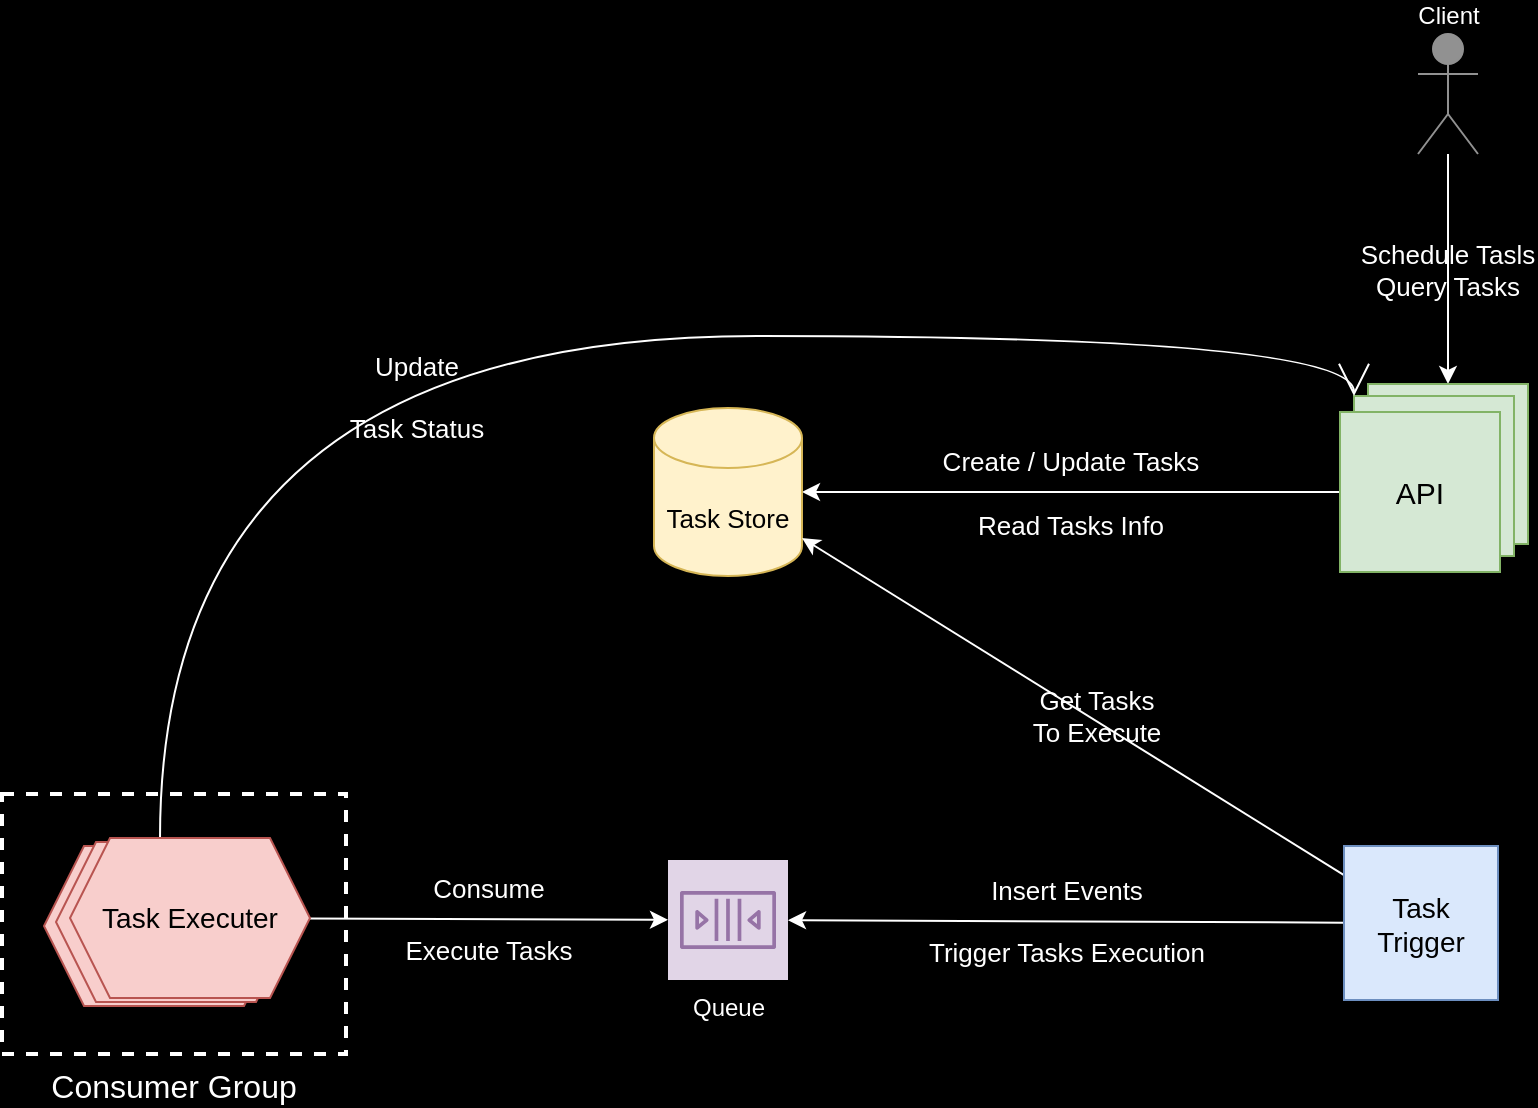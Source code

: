 <mxfile version="20.2.3" type="device"><diagram id="FV7ip3aHcBLEUQ-hQCkb" name="Page-1"><mxGraphModel dx="1673" dy="1255" grid="0" gridSize="10" guides="1" tooltips="1" connect="1" arrows="1" fold="1" page="0" pageScale="1" pageWidth="1100" pageHeight="850" background="#000000" math="0" shadow="0"><root><mxCell id="0"/><mxCell id="1" parent="0"/><mxCell id="lSS9a8Qips-djjb1FON7-6" value="Create / Update Tasks&#10;&#10;Read Tasks Info" style="rounded=0;orthogonalLoop=1;jettySize=auto;entryX=1;entryY=0.5;entryDx=0;entryDy=0;entryPerimeter=0;strokeColor=#FFFFFF;labelBackgroundColor=none;fontColor=#FFFFFF;fontSize=13;" parent="1" source="lSS9a8Qips-djjb1FON7-1" target="lSS9a8Qips-djjb1FON7-2" edge="1"><mxGeometry relative="1" as="geometry"/></mxCell><mxCell id="lSS9a8Qips-djjb1FON7-2" value="Task Store" style="shape=cylinder3;whiteSpace=wrap;html=1;boundedLbl=1;backgroundOutline=1;size=15;fillColor=#fff2cc;strokeColor=#d6b656;fontSize=13;fontStyle=0" parent="1" vertex="1"><mxGeometry x="317" y="118" width="74" height="84" as="geometry"/></mxCell><mxCell id="lSS9a8Qips-djjb1FON7-10" value="Consume &lt;br style=&quot;font-size: 13px;&quot;&gt;&lt;br style=&quot;font-size: 13px;&quot;&gt;Execute Tasks" style="edgeStyle=none;rounded=0;orthogonalLoop=1;jettySize=auto;html=1;strokeColor=#FFFFFF;fontColor=#FFFFFF;labelBackgroundColor=none;fontSize=13;" parent="1" source="lSS9a8Qips-djjb1FON7-3" target="lSS9a8Qips-djjb1FON7-4" edge="1"><mxGeometry relative="1" as="geometry"/></mxCell><mxCell id="lSS9a8Qips-djjb1FON7-4" value="Queue" style="outlineConnect=0;strokeColor=#9673a6;fillColor=#e1d5e7;dashed=0;verticalLabelPosition=bottom;verticalAlign=top;align=center;html=1;fontSize=12;fontStyle=0;aspect=fixed;shape=mxgraph.aws4.resourceIcon;resIcon=mxgraph.aws4.queue;fontColor=#FFFFFF;" parent="1" vertex="1"><mxGeometry x="324" y="344" width="60" height="60" as="geometry"/></mxCell><mxCell id="lSS9a8Qips-djjb1FON7-7" style="rounded=0;orthogonalLoop=1;jettySize=auto;html=1;strokeColor=#FFFFFF;" parent="1" source="lSS9a8Qips-djjb1FON7-5" target="lSS9a8Qips-djjb1FON7-2" edge="1"><mxGeometry relative="1" as="geometry"/></mxCell><mxCell id="lSS9a8Qips-djjb1FON7-12" value="Get Tasks&lt;br style=&quot;font-size: 13px;&quot;&gt;To Execute" style="edgeLabel;html=1;align=center;verticalAlign=middle;resizable=0;points=[];labelBackgroundColor=none;fontColor=#FFFFFF;fontStyle=0;fontSize=13;" parent="lSS9a8Qips-djjb1FON7-7" vertex="1" connectable="0"><mxGeometry x="-0.077" y="-2" relative="1" as="geometry"><mxPoint as="offset"/></mxGeometry></mxCell><mxCell id="lSS9a8Qips-djjb1FON7-9" value="Insert Events&lt;br style=&quot;font-size: 13px;&quot;&gt;&lt;br style=&quot;font-size: 13px;&quot;&gt;Trigger Tasks Execution" style="edgeStyle=none;rounded=0;orthogonalLoop=1;jettySize=auto;html=1;strokeColor=#FFFFFF;labelBackgroundColor=none;fontColor=#FFFFFF;fontSize=13;" parent="1" source="lSS9a8Qips-djjb1FON7-5" target="lSS9a8Qips-djjb1FON7-4" edge="1"><mxGeometry relative="1" as="geometry"/></mxCell><mxCell id="lSS9a8Qips-djjb1FON7-5" value="Task&lt;br style=&quot;font-size: 14px;&quot;&gt;Trigger" style="whiteSpace=wrap;html=1;aspect=fixed;fillColor=#dae8fc;strokeColor=#6c8ebf;fontSize=14;" parent="1" vertex="1"><mxGeometry x="662" y="337" width="77" height="77" as="geometry"/></mxCell><mxCell id="lSS9a8Qips-djjb1FON7-15" value="Schedule Tasls&#10;Query Tasks" style="rounded=0;orthogonalLoop=1;jettySize=auto;entryX=0.5;entryY=0;entryDx=0;entryDy=0;labelBackgroundColor=none;fontColor=#FFFFFF;strokeColor=#FFFFFF;fontSize=13;" parent="1" source="lSS9a8Qips-djjb1FON7-14" target="GSS-4uuc-a8ELbD5tRZz-2" edge="1"><mxGeometry relative="1" as="geometry"/></mxCell><mxCell id="lSS9a8Qips-djjb1FON7-14" value="Client" style="shape=umlActor;verticalLabelPosition=top;verticalAlign=bottom;html=1;outlineConnect=0;strokeColor=#919191;fontColor=#FFFFFF;labelPosition=center;align=center;fillColor=#919191;" parent="1" vertex="1"><mxGeometry x="699" y="-69" width="30" height="60" as="geometry"/></mxCell><mxCell id="GSS-4uuc-a8ELbD5tRZz-6" value="" style="group;fontSize=15;fontStyle=0" parent="1" vertex="1" connectable="0"><mxGeometry x="660" y="106" width="94" height="94" as="geometry"/></mxCell><mxCell id="GSS-4uuc-a8ELbD5tRZz-2" value="" style="whiteSpace=wrap;html=1;aspect=fixed;fillColor=#d5e8d4;strokeColor=#82b366;" parent="GSS-4uuc-a8ELbD5tRZz-6" vertex="1"><mxGeometry x="14" width="80" height="80" as="geometry"/></mxCell><mxCell id="GSS-4uuc-a8ELbD5tRZz-1" value="" style="whiteSpace=wrap;html=1;aspect=fixed;fillColor=#d5e8d4;strokeColor=#82b366;" parent="GSS-4uuc-a8ELbD5tRZz-6" vertex="1"><mxGeometry x="7" y="6" width="80" height="80" as="geometry"/></mxCell><mxCell id="lSS9a8Qips-djjb1FON7-1" value="API" style="whiteSpace=wrap;html=1;aspect=fixed;fillColor=#d5e8d4;strokeColor=#82b366;fontSize=15;fontStyle=0" parent="GSS-4uuc-a8ELbD5tRZz-6" vertex="1"><mxGeometry y="14" width="80" height="80" as="geometry"/></mxCell><mxCell id="IKZWGo1e-1K2XZpc5Zik-8" style="edgeStyle=orthogonalEdgeStyle;curved=1;rounded=0;orthogonalLoop=1;jettySize=auto;html=1;entryX=0;entryY=0;entryDx=0;entryDy=0;fontSize=12;endArrow=open;startSize=14;endSize=14;exitX=0.375;exitY=0;exitDx=0;exitDy=0;strokeColor=#FFFFFF;" edge="1" parent="1" source="lSS9a8Qips-djjb1FON7-3" target="GSS-4uuc-a8ELbD5tRZz-1"><mxGeometry relative="1" as="geometry"/></mxCell><mxCell id="IKZWGo1e-1K2XZpc5Zik-12" value="Update&lt;br&gt;&lt;br&gt;Task Status" style="edgeLabel;html=1;align=center;verticalAlign=middle;resizable=0;points=[];fontSize=13;fontColor=#FFFFFF;labelBackgroundColor=none;" vertex="1" connectable="0" parent="IKZWGo1e-1K2XZpc5Zik-8"><mxGeometry x="-0.139" y="-31" relative="1" as="geometry"><mxPoint x="1" as="offset"/></mxGeometry></mxCell><mxCell id="IKZWGo1e-1K2XZpc5Zik-11" value="" style="group" vertex="1" connectable="0" parent="1"><mxGeometry x="-9" y="311" width="172" height="130" as="geometry"/></mxCell><mxCell id="IKZWGo1e-1K2XZpc5Zik-1" value="Consumer Group" style="rounded=0;whiteSpace=wrap;html=1;fontSize=16;fillColor=none;dashed=1;strokeWidth=2;labelPosition=center;verticalLabelPosition=bottom;align=center;verticalAlign=top;fontColor=#FFFFFF;strokeColor=#FFFFFF;" vertex="1" parent="IKZWGo1e-1K2XZpc5Zik-11"><mxGeometry width="172" height="130" as="geometry"/></mxCell><mxCell id="GSS-4uuc-a8ELbD5tRZz-5" value="" style="group;fontSize=14;" parent="IKZWGo1e-1K2XZpc5Zik-11" vertex="1" connectable="0"><mxGeometry x="21" y="22" width="133" height="84" as="geometry"/></mxCell><mxCell id="GSS-4uuc-a8ELbD5tRZz-4" value="" style="shape=hexagon;perimeter=hexagonPerimeter2;whiteSpace=wrap;html=1;fixedSize=1;fillColor=#f8cecc;strokeColor=#b85450;" parent="GSS-4uuc-a8ELbD5tRZz-5" vertex="1"><mxGeometry y="4" width="120" height="80" as="geometry"/></mxCell><mxCell id="GSS-4uuc-a8ELbD5tRZz-3" value="" style="shape=hexagon;perimeter=hexagonPerimeter2;whiteSpace=wrap;html=1;fixedSize=1;fillColor=#f8cecc;strokeColor=#b85450;" parent="GSS-4uuc-a8ELbD5tRZz-5" vertex="1"><mxGeometry x="6" y="2" width="120" height="80" as="geometry"/></mxCell><mxCell id="lSS9a8Qips-djjb1FON7-3" value="&lt;font style=&quot;font-size: 14px;&quot;&gt;Task Executer&lt;/font&gt;" style="shape=hexagon;perimeter=hexagonPerimeter2;whiteSpace=wrap;html=1;fixedSize=1;fillColor=#f8cecc;strokeColor=#b85450;" parent="GSS-4uuc-a8ELbD5tRZz-5" vertex="1"><mxGeometry x="13" width="120" height="80" as="geometry"/></mxCell></root></mxGraphModel></diagram></mxfile>